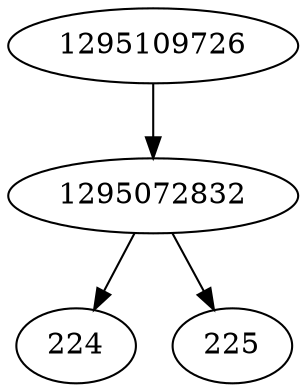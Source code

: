 strict digraph  {
224;
225;
1295072832;
1295109726;
1295072832 -> 224;
1295072832 -> 225;
1295109726 -> 1295072832;
}
